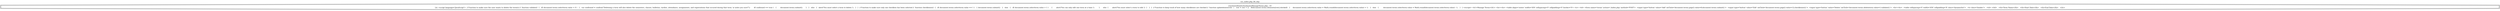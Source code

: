 digraph cfg {
  label="xss_index.php_84_dep";
  labelloc=t;
  n1 [shape=doubleoctagon, label="/var/www/html/schoolmate/ManageTerms.php : 33\nLit: <script language='JavaScript'>  // Function to make sure the user wants to delete the term(s) //  function validate()  {   if( document.terms.selectterm.value > 0 )   {	var confirmed = confirm(\"Deleteing a term will also delete the semesters, classes, bulletins, tardies, attendance, assignments, and registrations that occured during that term. \\n \\nAre you sure?\");	if( confirmed == true )	{	 document.terms.submit();	}   }   else   {	alert('You must select a term to delete.');   }  }  // Function to make sure only one checkbox has been selected //  function checkboxes()  {   if( document.terms.selectterm.value == 1 )   {	document.terms.submit();   }   else   {	if( document.terms.selectterm.value > 1 )	{	 alert('You can only edit one term at a time.');	}	else	{	 alert('You must select a term to edit.');	}   }  }  // Function to keep track of how many checkboxes are checked //  function updateboxes(row)  {   row = row + 2;   if(document.terms.elements[row].checked)   {	document.terms.selectterm.value = Math.round(document.terms.selectterm.value) + 1;   }   else   {	document.terms.selectterm.value = Math.round(document.terms.selectterm.value) - 1;   }  } </script> <h1>Manage Terms</h1> <br><br> <table align='center' width='450' cellspacing='0' cellpadding='0' border='0'> <tr> <td> <form name='terms' action='./index.php' method='POST'>  <input type='button' value='Add' onClick='document.terms.page2.value=8;document.terms.submit();'>  <input type='button' value='Edit' onClick='document.terms.page2.value=12;checkboxes();'>  <input type='button' value='Delete' onClick='document.terms.deleteterm.value=1;validate();'>  <br><br>  <table cellspacing='0' width='450' cellpadding='8' class='dynamiclist'>   <tr class='header'>   <td>&nbsp;</td>   <th>Term Name</th>   <th>Start Date</th>   <th>End Date</th>   </tr>\n"];
}
